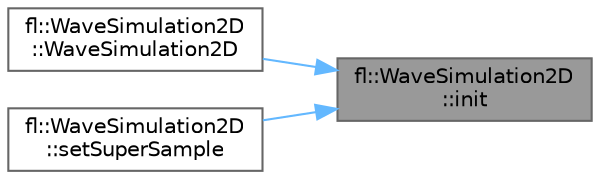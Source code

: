 digraph "fl::WaveSimulation2D::init"
{
 // INTERACTIVE_SVG=YES
 // LATEX_PDF_SIZE
  bgcolor="transparent";
  edge [fontname=Helvetica,fontsize=10,labelfontname=Helvetica,labelfontsize=10];
  node [fontname=Helvetica,fontsize=10,shape=box,height=0.2,width=0.4];
  rankdir="RL";
  Node1 [id="Node000001",label="fl::WaveSimulation2D\l::init",height=0.2,width=0.4,color="gray40", fillcolor="grey60", style="filled", fontcolor="black",tooltip=" "];
  Node1 -> Node2 [id="edge1_Node000001_Node000002",dir="back",color="steelblue1",style="solid",tooltip=" "];
  Node2 [id="Node000002",label="fl::WaveSimulation2D\l::WaveSimulation2D",height=0.2,width=0.4,color="grey40", fillcolor="white", style="filled",URL="$da/d47/classfl_1_1_wave_simulation2_d_a14fc79bc9156543ae8975f9aac2416ad.html#a14fc79bc9156543ae8975f9aac2416ad",tooltip=" "];
  Node1 -> Node3 [id="edge2_Node000001_Node000003",dir="back",color="steelblue1",style="solid",tooltip=" "];
  Node3 [id="Node000003",label="fl::WaveSimulation2D\l::setSuperSample",height=0.2,width=0.4,color="grey40", fillcolor="white", style="filled",URL="$da/d47/classfl_1_1_wave_simulation2_d_a018b582b7a5830a2bdafdc52a4cd39d9.html#a018b582b7a5830a2bdafdc52a4cd39d9",tooltip=" "];
}
